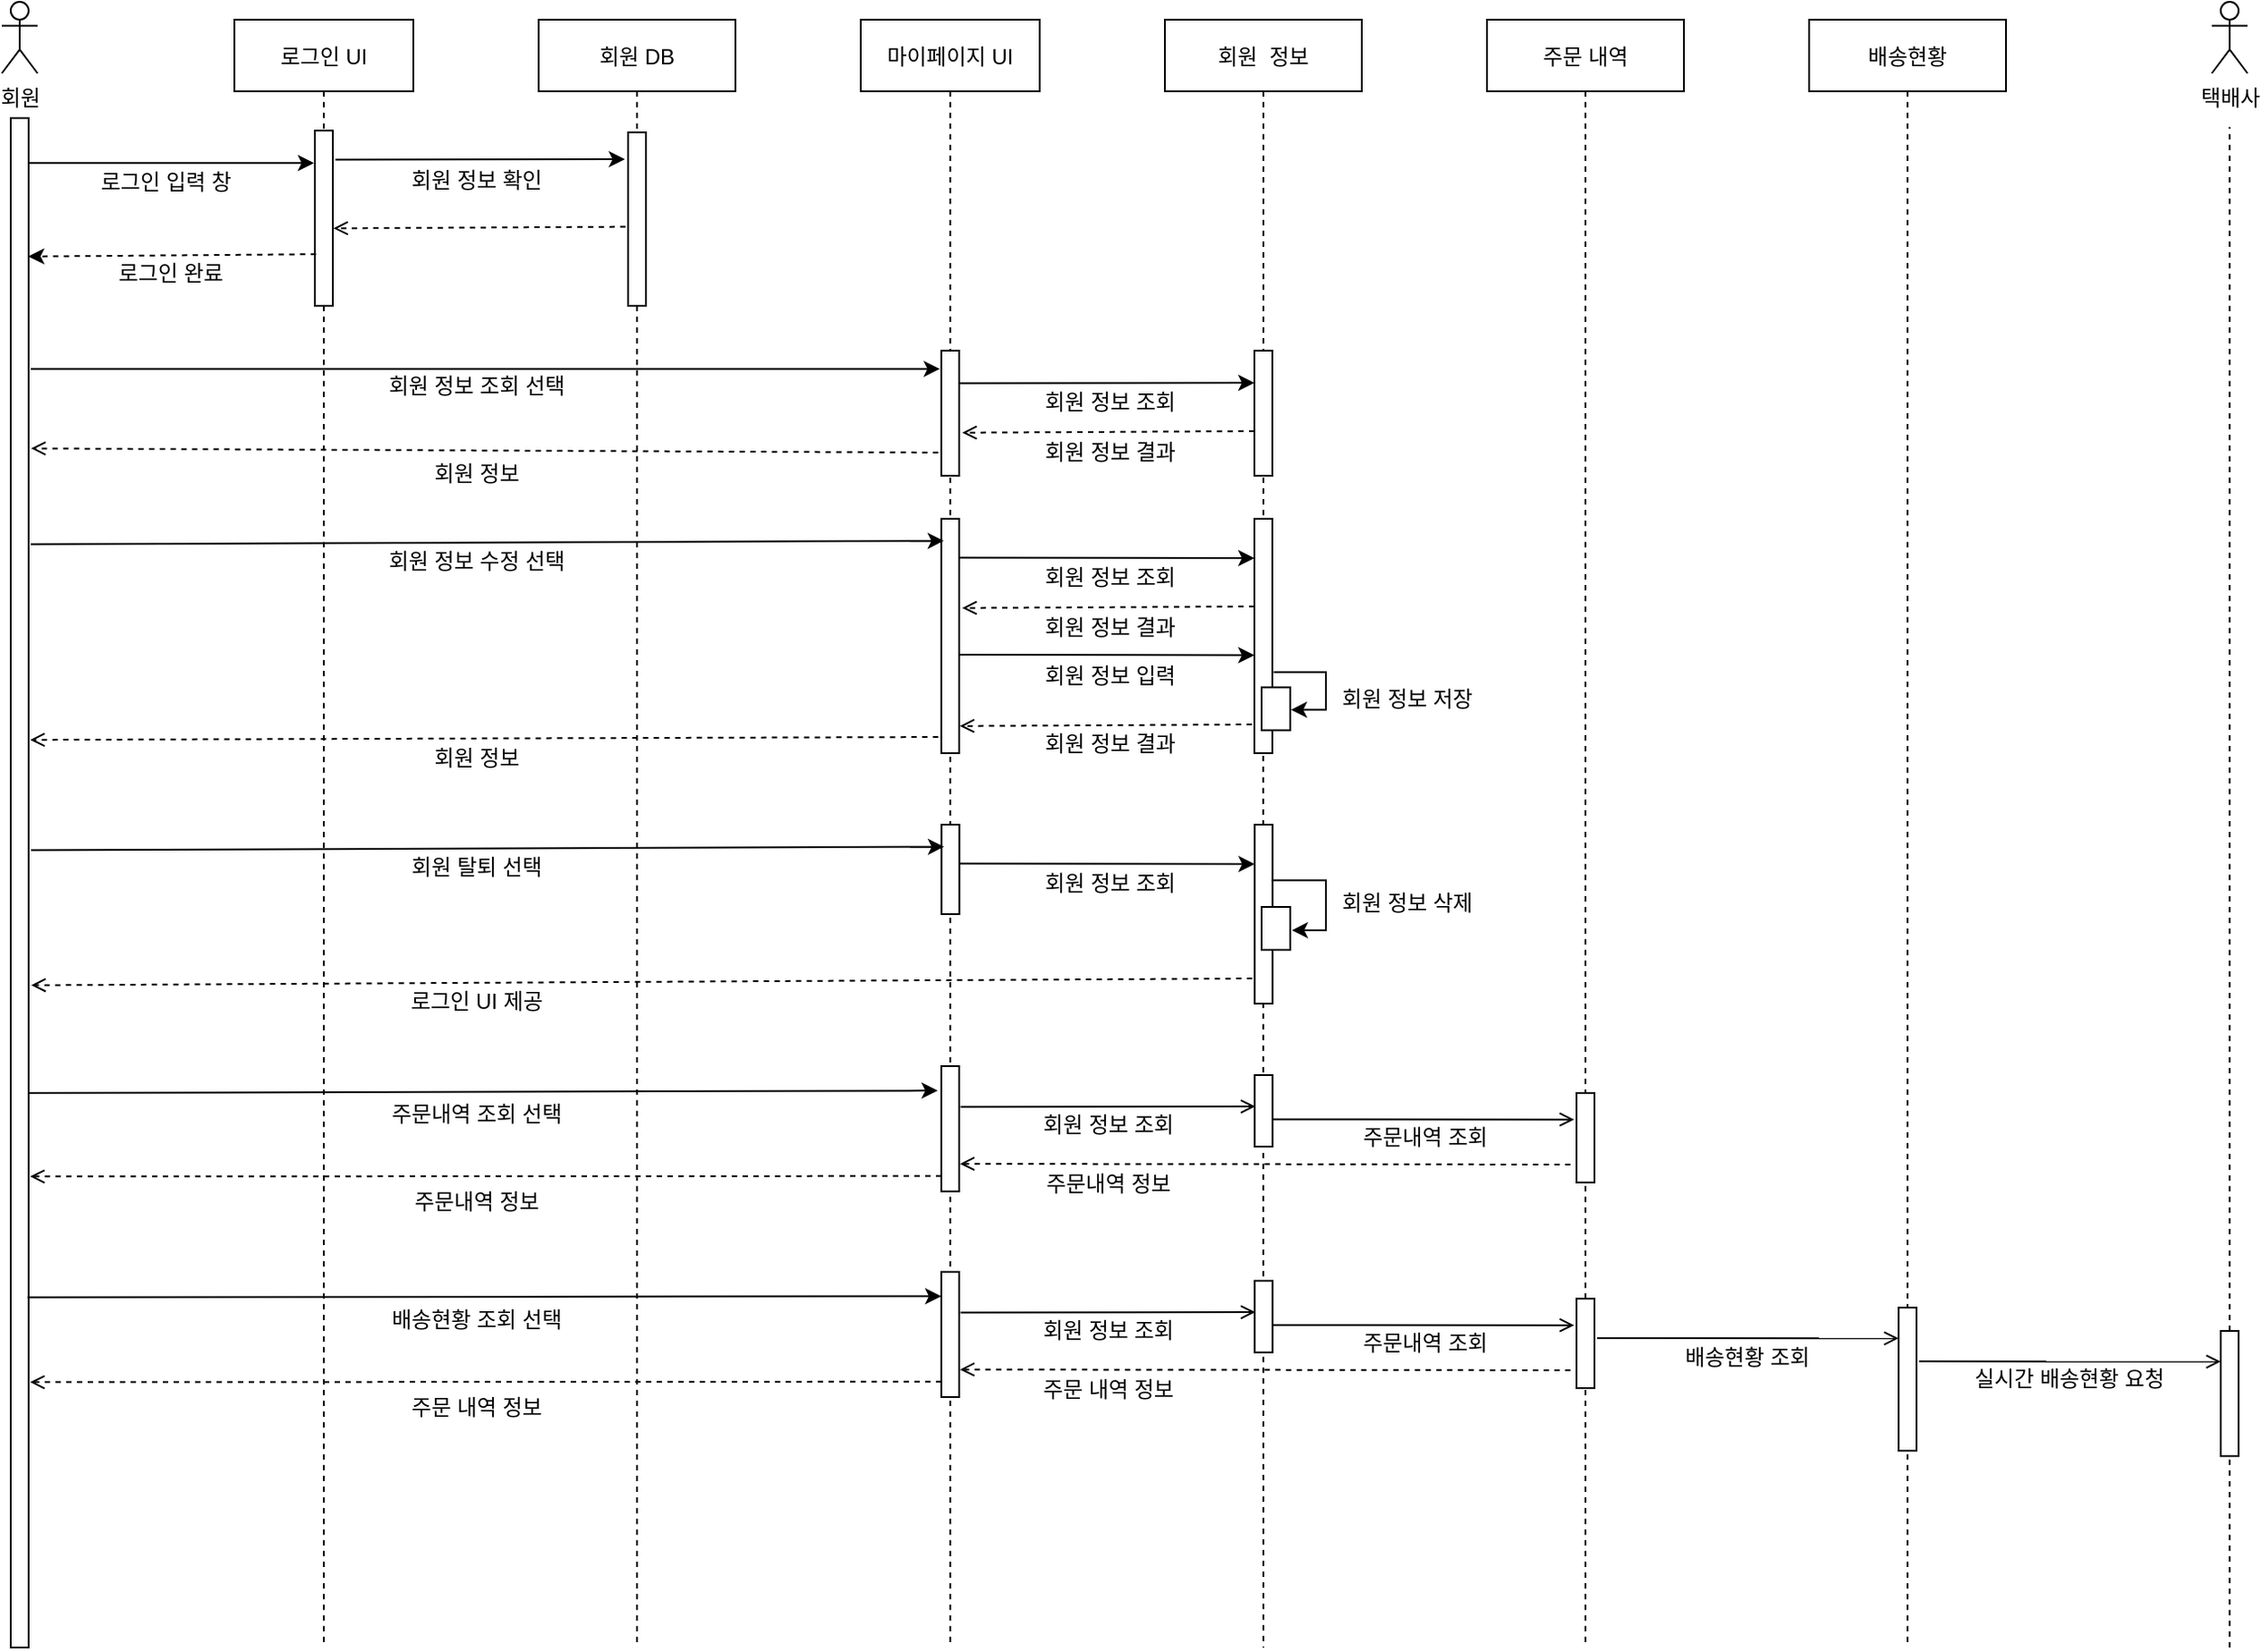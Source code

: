 <mxfile version="18.1.2" type="github">
  <diagram id="kgpKYQtTHZ0yAKxKKP6v" name="Page-1">
    <mxGraphModel dx="1688" dy="633" grid="1" gridSize="10" guides="1" tooltips="1" connect="1" arrows="1" fold="1" page="1" pageScale="1" pageWidth="850" pageHeight="1100" math="0" shadow="0">
      <root>
        <mxCell id="0" />
        <mxCell id="1" parent="0" />
        <mxCell id="r8XIUrFHfBqZS6FGPilP-93" value="" style="points=[];perimeter=orthogonalPerimeter;rounded=0;shadow=0;strokeWidth=1;" vertex="1" parent="1">
          <mxGeometry x="690" y="329" width="10" height="131" as="geometry" />
        </mxCell>
        <mxCell id="r8XIUrFHfBqZS6FGPilP-76" value="회원  정보" style="shape=umlLifeline;perimeter=lifelinePerimeter;container=1;collapsible=0;recursiveResize=0;rounded=0;shadow=0;strokeWidth=1;" vertex="1" parent="1">
          <mxGeometry x="640" y="50" width="110" height="280" as="geometry" />
        </mxCell>
        <mxCell id="r8XIUrFHfBqZS6FGPilP-83" value="" style="points=[];perimeter=orthogonalPerimeter;rounded=0;shadow=0;strokeWidth=1;" vertex="1" parent="r8XIUrFHfBqZS6FGPilP-76">
          <mxGeometry x="50" y="185" width="10" height="70" as="geometry" />
        </mxCell>
        <mxCell id="r8XIUrFHfBqZS6FGPilP-84" value="" style="endArrow=classic;html=1;rounded=0;entryX=-0.177;entryY=0.155;entryDx=0;entryDy=0;entryPerimeter=0;exitX=1.022;exitY=0.36;exitDx=0;exitDy=0;exitPerimeter=0;" edge="1" parent="r8XIUrFHfBqZS6FGPilP-76">
          <mxGeometry width="50" height="50" relative="1" as="geometry">
            <mxPoint x="-114.78" y="203.2" as="sourcePoint" />
            <mxPoint x="50" y="203.005" as="targetPoint" />
          </mxGeometry>
        </mxCell>
        <mxCell id="r8XIUrFHfBqZS6FGPilP-86" value="" style="endArrow=open;html=1;rounded=0;dashed=1;entryX=1.03;entryY=0.253;entryDx=0;entryDy=0;entryPerimeter=0;endFill=0;exitX=-0.141;exitY=0.544;exitDx=0;exitDy=0;exitPerimeter=0;" edge="1" parent="r8XIUrFHfBqZS6FGPilP-76">
          <mxGeometry width="50" height="50" relative="1" as="geometry">
            <mxPoint x="50" y="229.998" as="sourcePoint" />
            <mxPoint x="-113.29" y="230.88" as="targetPoint" />
          </mxGeometry>
        </mxCell>
        <mxCell id="r8XIUrFHfBqZS6FGPilP-101" value="회원 정보 입력" style="text;html=1;align=center;verticalAlign=middle;resizable=0;points=[];autosize=1;strokeColor=none;fillColor=none;" vertex="1" parent="r8XIUrFHfBqZS6FGPilP-76">
          <mxGeometry x="-76" y="357.24" width="90" height="20" as="geometry" />
        </mxCell>
        <mxCell id="3nuBFxr9cyL0pnOWT2aG-1" value="로그인 UI" style="shape=umlLifeline;perimeter=lifelinePerimeter;container=1;collapsible=0;recursiveResize=0;rounded=0;shadow=0;strokeWidth=1;" parent="1" vertex="1">
          <mxGeometry x="120" y="50" width="100" height="910" as="geometry" />
        </mxCell>
        <mxCell id="3nuBFxr9cyL0pnOWT2aG-6" value="" style="points=[];perimeter=orthogonalPerimeter;rounded=0;shadow=0;strokeWidth=1;" parent="3nuBFxr9cyL0pnOWT2aG-1" vertex="1">
          <mxGeometry x="45" y="62" width="10" height="98" as="geometry" />
        </mxCell>
        <mxCell id="r8XIUrFHfBqZS6FGPilP-9" value="로그인 입력 창&amp;nbsp;" style="text;html=1;align=center;verticalAlign=middle;resizable=0;points=[];autosize=1;strokeColor=none;fillColor=none;" vertex="1" parent="3nuBFxr9cyL0pnOWT2aG-1">
          <mxGeometry x="-87" y="81" width="100" height="20" as="geometry" />
        </mxCell>
        <mxCell id="3nuBFxr9cyL0pnOWT2aG-5" value="마이페이지 UI" style="shape=umlLifeline;perimeter=lifelinePerimeter;container=1;collapsible=0;recursiveResize=0;rounded=0;shadow=0;strokeWidth=1;" parent="1" vertex="1">
          <mxGeometry x="470" y="50" width="100" height="910" as="geometry" />
        </mxCell>
        <mxCell id="r8XIUrFHfBqZS6FGPilP-82" value="" style="points=[];perimeter=orthogonalPerimeter;rounded=0;shadow=0;strokeWidth=1;" vertex="1" parent="3nuBFxr9cyL0pnOWT2aG-5">
          <mxGeometry x="45" y="185" width="10" height="70" as="geometry" />
        </mxCell>
        <mxCell id="r8XIUrFHfBqZS6FGPilP-88" value="" style="endArrow=open;html=1;rounded=0;dashed=1;endFill=0;exitX=-0.141;exitY=0.544;exitDx=0;exitDy=0;exitPerimeter=0;entryX=1.137;entryY=0.216;entryDx=0;entryDy=0;entryPerimeter=0;" edge="1" parent="3nuBFxr9cyL0pnOWT2aG-5" target="3nuBFxr9cyL0pnOWT2aG-2">
          <mxGeometry width="50" height="50" relative="1" as="geometry">
            <mxPoint x="43.29" y="241.998" as="sourcePoint" />
            <mxPoint x="-460" y="243" as="targetPoint" />
          </mxGeometry>
        </mxCell>
        <mxCell id="r8XIUrFHfBqZS6FGPilP-140" value="" style="endArrow=classic;html=1;rounded=0;exitX=1.116;exitY=0.27;exitDx=0;exitDy=0;exitPerimeter=0;entryX=-0.199;entryY=0.195;entryDx=0;entryDy=0;entryPerimeter=0;" edge="1" parent="3nuBFxr9cyL0pnOWT2aG-5" target="r8XIUrFHfBqZS6FGPilP-139">
          <mxGeometry width="50" height="50" relative="1" as="geometry">
            <mxPoint x="-470.0" y="600.05" as="sourcePoint" />
            <mxPoint x="30" y="600" as="targetPoint" />
          </mxGeometry>
        </mxCell>
        <mxCell id="r8XIUrFHfBqZS6FGPilP-139" value="" style="points=[];perimeter=orthogonalPerimeter;rounded=0;shadow=0;strokeWidth=1;" vertex="1" parent="3nuBFxr9cyL0pnOWT2aG-5">
          <mxGeometry x="45" y="585" width="10" height="70" as="geometry" />
        </mxCell>
        <mxCell id="r8XIUrFHfBqZS6FGPilP-3" value="회원" style="shape=umlActor;verticalLabelPosition=bottom;verticalAlign=top;html=1;outlineConnect=0;" vertex="1" parent="1">
          <mxGeometry x="-10" y="40" width="20" height="40" as="geometry" />
        </mxCell>
        <mxCell id="r8XIUrFHfBqZS6FGPilP-7" value="" style="endArrow=none;dashed=1;html=1;rounded=0;" edge="1" parent="1">
          <mxGeometry width="50" height="50" relative="1" as="geometry">
            <mxPoint y="440" as="sourcePoint" />
            <mxPoint y="110" as="targetPoint" />
          </mxGeometry>
        </mxCell>
        <mxCell id="3nuBFxr9cyL0pnOWT2aG-2" value="" style="points=[];perimeter=orthogonalPerimeter;rounded=0;shadow=0;strokeWidth=1;" parent="1" vertex="1">
          <mxGeometry x="-5" y="105" width="10" height="855" as="geometry" />
        </mxCell>
        <mxCell id="r8XIUrFHfBqZS6FGPilP-8" value="" style="endArrow=classic;html=1;rounded=0;exitX=1.5;exitY=0.075;exitDx=0;exitDy=0;exitPerimeter=0;" edge="1" parent="1">
          <mxGeometry width="50" height="50" relative="1" as="geometry">
            <mxPoint x="5" y="130.125" as="sourcePoint" />
            <mxPoint x="164.5" y="130.125" as="targetPoint" />
          </mxGeometry>
        </mxCell>
        <mxCell id="r8XIUrFHfBqZS6FGPilP-10" value="회원 DB" style="shape=umlLifeline;perimeter=lifelinePerimeter;container=1;collapsible=0;recursiveResize=0;rounded=0;shadow=0;strokeWidth=1;" vertex="1" parent="1">
          <mxGeometry x="290" y="50" width="110" height="910" as="geometry" />
        </mxCell>
        <mxCell id="r8XIUrFHfBqZS6FGPilP-13" value="" style="points=[];perimeter=orthogonalPerimeter;rounded=0;shadow=0;strokeWidth=1;" vertex="1" parent="r8XIUrFHfBqZS6FGPilP-10">
          <mxGeometry x="50" y="63" width="10" height="97" as="geometry" />
        </mxCell>
        <mxCell id="r8XIUrFHfBqZS6FGPilP-152" value="" style="endArrow=open;html=1;rounded=0;dashed=1;endFill=0;exitX=-0.141;exitY=0.544;exitDx=0;exitDy=0;exitPerimeter=0;entryX=1.081;entryY=0.692;entryDx=0;entryDy=0;entryPerimeter=0;" edge="1" parent="r8XIUrFHfBqZS6FGPilP-10" target="3nuBFxr9cyL0pnOWT2aG-2">
          <mxGeometry width="50" height="50" relative="1" as="geometry">
            <mxPoint x="225.0" y="646.398" as="sourcePoint" />
            <mxPoint x="-116.21" y="646.0" as="targetPoint" />
          </mxGeometry>
        </mxCell>
        <mxCell id="r8XIUrFHfBqZS6FGPilP-11" value="" style="endArrow=classic;html=1;rounded=0;exitX=1.143;exitY=0.166;exitDx=0;exitDy=0;exitPerimeter=0;entryX=-0.177;entryY=0.155;entryDx=0;entryDy=0;entryPerimeter=0;" edge="1" parent="1" source="3nuBFxr9cyL0pnOWT2aG-6" target="r8XIUrFHfBqZS6FGPilP-13">
          <mxGeometry width="50" height="50" relative="1" as="geometry">
            <mxPoint x="180" y="130" as="sourcePoint" />
            <mxPoint x="330" y="130" as="targetPoint" />
          </mxGeometry>
        </mxCell>
        <mxCell id="r8XIUrFHfBqZS6FGPilP-12" value="회원 정보 확인" style="text;html=1;align=center;verticalAlign=middle;resizable=0;points=[];autosize=1;strokeColor=none;fillColor=none;" vertex="1" parent="1">
          <mxGeometry x="210" y="130" width="90" height="20" as="geometry" />
        </mxCell>
        <mxCell id="r8XIUrFHfBqZS6FGPilP-18" value="" style="endArrow=open;html=1;rounded=0;dashed=1;entryX=1.03;entryY=0.253;entryDx=0;entryDy=0;entryPerimeter=0;endFill=0;exitX=-0.141;exitY=0.544;exitDx=0;exitDy=0;exitPerimeter=0;" edge="1" parent="1" source="r8XIUrFHfBqZS6FGPilP-13">
          <mxGeometry width="50" height="50" relative="1" as="geometry">
            <mxPoint x="339" y="167" as="sourcePoint" />
            <mxPoint x="175.3" y="166.65" as="targetPoint" />
          </mxGeometry>
        </mxCell>
        <mxCell id="r8XIUrFHfBqZS6FGPilP-19" value="" style="endArrow=classic;html=1;rounded=0;exitX=0.065;exitY=0.242;exitDx=0;exitDy=0;exitPerimeter=0;entryX=0.975;entryY=0.234;entryDx=0;entryDy=0;entryPerimeter=0;dashed=1;endFill=1;" edge="1" parent="1">
          <mxGeometry width="50" height="50" relative="1" as="geometry">
            <mxPoint x="165.65" y="181.1" as="sourcePoint" />
            <mxPoint x="4.75" y="182.39" as="targetPoint" />
          </mxGeometry>
        </mxCell>
        <mxCell id="r8XIUrFHfBqZS6FGPilP-27" value="" style="endArrow=classic;html=1;rounded=0;exitX=1.116;exitY=0.27;exitDx=0;exitDy=0;exitPerimeter=0;entryX=-0.08;entryY=0.36;entryDx=0;entryDy=0;entryPerimeter=0;" edge="1" parent="1">
          <mxGeometry width="50" height="50" relative="1" as="geometry">
            <mxPoint x="6.16" y="245.25" as="sourcePoint" />
            <mxPoint x="514.2" y="245.2" as="targetPoint" />
          </mxGeometry>
        </mxCell>
        <mxCell id="r8XIUrFHfBqZS6FGPilP-28" value="회원 정보 조회 선택" style="text;html=1;align=center;verticalAlign=middle;resizable=0;points=[];autosize=1;strokeColor=none;fillColor=none;" vertex="1" parent="1">
          <mxGeometry x="195" y="245" width="120" height="20" as="geometry" />
        </mxCell>
        <mxCell id="r8XIUrFHfBqZS6FGPilP-75" value="로그인 완료" style="text;html=1;align=center;verticalAlign=middle;resizable=0;points=[];autosize=1;strokeColor=none;fillColor=none;" vertex="1" parent="1">
          <mxGeometry x="44" y="182" width="80" height="20" as="geometry" />
        </mxCell>
        <mxCell id="r8XIUrFHfBqZS6FGPilP-79" value="주문 내역" style="shape=umlLifeline;perimeter=lifelinePerimeter;container=1;collapsible=0;recursiveResize=0;rounded=0;shadow=0;strokeWidth=1;" vertex="1" parent="1">
          <mxGeometry x="820" y="50" width="110" height="910" as="geometry" />
        </mxCell>
        <mxCell id="r8XIUrFHfBqZS6FGPilP-142" value="" style="points=[];perimeter=orthogonalPerimeter;rounded=0;shadow=0;strokeWidth=1;" vertex="1" parent="r8XIUrFHfBqZS6FGPilP-79">
          <mxGeometry x="50" y="600" width="10" height="50" as="geometry" />
        </mxCell>
        <mxCell id="r8XIUrFHfBqZS6FGPilP-147" value="" style="endArrow=open;html=1;rounded=0;entryX=-0.131;entryY=0.297;entryDx=0;entryDy=0;entryPerimeter=0;exitX=1.022;exitY=0.36;exitDx=0;exitDy=0;exitPerimeter=0;endFill=0;" edge="1" parent="r8XIUrFHfBqZS6FGPilP-79" target="r8XIUrFHfBqZS6FGPilP-142">
          <mxGeometry width="50" height="50" relative="1" as="geometry">
            <mxPoint x="-119.86" y="614.7" as="sourcePoint" />
            <mxPoint x="44.92" y="614.505" as="targetPoint" />
          </mxGeometry>
        </mxCell>
        <mxCell id="r8XIUrFHfBqZS6FGPilP-80" value="배송현황" style="shape=umlLifeline;perimeter=lifelinePerimeter;container=1;collapsible=0;recursiveResize=0;rounded=0;shadow=0;strokeWidth=1;" vertex="1" parent="1">
          <mxGeometry x="1000" y="50" width="110" height="910" as="geometry" />
        </mxCell>
        <mxCell id="r8XIUrFHfBqZS6FGPilP-181" value="" style="points=[];perimeter=orthogonalPerimeter;rounded=0;shadow=0;strokeWidth=1;" vertex="1" parent="r8XIUrFHfBqZS6FGPilP-80">
          <mxGeometry x="50" y="720" width="10" height="80" as="geometry" />
        </mxCell>
        <mxCell id="r8XIUrFHfBqZS6FGPilP-182" value="" style="endArrow=open;html=1;rounded=0;entryX=-0.131;entryY=0.297;entryDx=0;entryDy=0;entryPerimeter=0;exitX=1.022;exitY=0.36;exitDx=0;exitDy=0;exitPerimeter=0;endFill=0;" edge="1" parent="r8XIUrFHfBqZS6FGPilP-80">
          <mxGeometry width="50" height="50" relative="1" as="geometry">
            <mxPoint x="-118.55" y="737" as="sourcePoint" />
            <mxPoint x="50" y="737.15" as="targetPoint" />
          </mxGeometry>
        </mxCell>
        <mxCell id="r8XIUrFHfBqZS6FGPilP-85" value="회원 정보 조회" style="text;html=1;align=center;verticalAlign=middle;resizable=0;points=[];autosize=1;strokeColor=none;fillColor=none;" vertex="1" parent="1">
          <mxGeometry x="564" y="254" width="90" height="20" as="geometry" />
        </mxCell>
        <mxCell id="r8XIUrFHfBqZS6FGPilP-87" value="회원 정보 결과" style="text;html=1;align=center;verticalAlign=middle;resizable=0;points=[];autosize=1;strokeColor=none;fillColor=none;" vertex="1" parent="1">
          <mxGeometry x="564" y="282" width="90" height="20" as="geometry" />
        </mxCell>
        <mxCell id="r8XIUrFHfBqZS6FGPilP-89" value="" style="points=[];perimeter=orthogonalPerimeter;rounded=0;shadow=0;strokeWidth=1;" vertex="1" parent="1">
          <mxGeometry x="515" y="329" width="10" height="131" as="geometry" />
        </mxCell>
        <mxCell id="r8XIUrFHfBqZS6FGPilP-91" value="" style="endArrow=classic;html=1;rounded=0;exitX=1.116;exitY=0.27;exitDx=0;exitDy=0;exitPerimeter=0;entryX=0.144;entryY=0.178;entryDx=0;entryDy=0;entryPerimeter=0;" edge="1" parent="1">
          <mxGeometry width="50" height="50" relative="1" as="geometry">
            <mxPoint x="6.16" y="343.25" as="sourcePoint" />
            <mxPoint x="516.44" y="341.318" as="targetPoint" />
          </mxGeometry>
        </mxCell>
        <mxCell id="r8XIUrFHfBqZS6FGPilP-92" value="회원 정보 수정 선택" style="text;html=1;align=center;verticalAlign=middle;resizable=0;points=[];autosize=1;strokeColor=none;fillColor=none;" vertex="1" parent="1">
          <mxGeometry x="195" y="343" width="120" height="20" as="geometry" />
        </mxCell>
        <mxCell id="r8XIUrFHfBqZS6FGPilP-94" value="" style="endArrow=classic;html=1;rounded=0;entryX=-0.177;entryY=0.155;entryDx=0;entryDy=0;entryPerimeter=0;exitX=1.022;exitY=0.189;exitDx=0;exitDy=0;exitPerimeter=0;" edge="1" parent="1">
          <mxGeometry width="50" height="50" relative="1" as="geometry">
            <mxPoint x="525.22" y="350.759" as="sourcePoint" />
            <mxPoint x="690" y="351.005" as="targetPoint" />
          </mxGeometry>
        </mxCell>
        <mxCell id="r8XIUrFHfBqZS6FGPilP-95" value="" style="endArrow=open;html=1;rounded=0;dashed=1;entryX=1.03;entryY=0.253;entryDx=0;entryDy=0;entryPerimeter=0;endFill=0;exitX=-0.141;exitY=0.544;exitDx=0;exitDy=0;exitPerimeter=0;" edge="1" parent="1">
          <mxGeometry width="50" height="50" relative="1" as="geometry">
            <mxPoint x="690" y="377.998" as="sourcePoint" />
            <mxPoint x="526.71" y="378.88" as="targetPoint" />
          </mxGeometry>
        </mxCell>
        <mxCell id="r8XIUrFHfBqZS6FGPilP-96" value="회원 정보 조회" style="text;html=1;align=center;verticalAlign=middle;resizable=0;points=[];autosize=1;strokeColor=none;fillColor=none;" vertex="1" parent="1">
          <mxGeometry x="564" y="352" width="90" height="20" as="geometry" />
        </mxCell>
        <mxCell id="r8XIUrFHfBqZS6FGPilP-97" value="회원 정보 결과" style="text;html=1;align=center;verticalAlign=middle;resizable=0;points=[];autosize=1;strokeColor=none;fillColor=none;" vertex="1" parent="1">
          <mxGeometry x="564" y="380" width="90" height="20" as="geometry" />
        </mxCell>
        <mxCell id="r8XIUrFHfBqZS6FGPilP-105" value="" style="endArrow=none;html=1;rounded=0;dashed=1;endFill=0;exitX=0.689;exitY=1.019;exitDx=0;exitDy=0;exitPerimeter=0;" edge="1" parent="1">
          <mxGeometry width="50" height="50" relative="1" as="geometry">
            <mxPoint x="694.89" y="461.489" as="sourcePoint" />
            <mxPoint x="695" y="960" as="targetPoint" />
          </mxGeometry>
        </mxCell>
        <mxCell id="r8XIUrFHfBqZS6FGPilP-98" value="" style="points=[];perimeter=orthogonalPerimeter;rounded=0;shadow=0;strokeWidth=1;" vertex="1" parent="1">
          <mxGeometry x="694" y="423.24" width="16" height="24" as="geometry" />
        </mxCell>
        <mxCell id="r8XIUrFHfBqZS6FGPilP-108" value="" style="endArrow=classic;html=1;rounded=0;exitX=1.071;exitY=0.655;exitDx=0;exitDy=0;exitPerimeter=0;edgeStyle=orthogonalEdgeStyle;entryX=1.023;entryY=0.523;entryDx=0;entryDy=0;entryPerimeter=0;" edge="1" parent="1" source="r8XIUrFHfBqZS6FGPilP-93" target="r8XIUrFHfBqZS6FGPilP-98">
          <mxGeometry width="50" height="50" relative="1" as="geometry">
            <mxPoint x="720" y="440" as="sourcePoint" />
            <mxPoint x="770" y="390" as="targetPoint" />
            <Array as="points">
              <mxPoint x="730" y="415" />
              <mxPoint x="730" y="436" />
            </Array>
          </mxGeometry>
        </mxCell>
        <mxCell id="r8XIUrFHfBqZS6FGPilP-109" value="회원 정보 저장" style="text;html=1;align=center;verticalAlign=middle;resizable=0;points=[];autosize=1;strokeColor=none;fillColor=none;" vertex="1" parent="1">
          <mxGeometry x="730" y="420" width="90" height="20" as="geometry" />
        </mxCell>
        <mxCell id="r8XIUrFHfBqZS6FGPilP-110" value="" style="endArrow=open;html=1;rounded=0;dashed=1;entryX=1.03;entryY=0.253;entryDx=0;entryDy=0;entryPerimeter=0;endFill=0;exitX=-0.141;exitY=0.544;exitDx=0;exitDy=0;exitPerimeter=0;" edge="1" parent="1">
          <mxGeometry width="50" height="50" relative="1" as="geometry">
            <mxPoint x="688.64" y="443.998" as="sourcePoint" />
            <mxPoint x="525.35" y="444.88" as="targetPoint" />
          </mxGeometry>
        </mxCell>
        <mxCell id="r8XIUrFHfBqZS6FGPilP-111" value="회원 정보 결과" style="text;html=1;align=center;verticalAlign=middle;resizable=0;points=[];autosize=1;strokeColor=none;fillColor=none;" vertex="1" parent="1">
          <mxGeometry x="564" y="445.24" width="90" height="20" as="geometry" />
        </mxCell>
        <mxCell id="r8XIUrFHfBqZS6FGPilP-112" value="회원 정보" style="text;html=1;align=center;verticalAlign=middle;resizable=0;points=[];autosize=1;strokeColor=none;fillColor=none;" vertex="1" parent="1">
          <mxGeometry x="220" y="294" width="70" height="20" as="geometry" />
        </mxCell>
        <mxCell id="r8XIUrFHfBqZS6FGPilP-116" value="" style="endArrow=open;html=1;rounded=0;dashed=1;endFill=0;exitX=-0.141;exitY=0.544;exitDx=0;exitDy=0;exitPerimeter=0;entryX=1.086;entryY=0.328;entryDx=0;entryDy=0;entryPerimeter=0;" edge="1" parent="1">
          <mxGeometry width="50" height="50" relative="1" as="geometry">
            <mxPoint x="513.29" y="450.998" as="sourcePoint" />
            <mxPoint x="5.86" y="452.6" as="targetPoint" />
          </mxGeometry>
        </mxCell>
        <mxCell id="r8XIUrFHfBqZS6FGPilP-100" value="" style="endArrow=classic;html=1;rounded=0;entryX=-0.177;entryY=0.155;entryDx=0;entryDy=0;entryPerimeter=0;exitX=1.022;exitY=0.189;exitDx=0;exitDy=0;exitPerimeter=0;" edge="1" parent="1">
          <mxGeometry width="50" height="50" relative="1" as="geometry">
            <mxPoint x="525.22" y="404.999" as="sourcePoint" />
            <mxPoint x="690" y="405.245" as="targetPoint" />
          </mxGeometry>
        </mxCell>
        <mxCell id="r8XIUrFHfBqZS6FGPilP-115" value="회원 정보" style="text;html=1;align=center;verticalAlign=middle;resizable=0;points=[];autosize=1;strokeColor=none;fillColor=none;" vertex="1" parent="1">
          <mxGeometry x="220" y="453" width="70" height="20" as="geometry" />
        </mxCell>
        <mxCell id="r8XIUrFHfBqZS6FGPilP-119" value="" style="points=[];perimeter=orthogonalPerimeter;rounded=0;shadow=0;strokeWidth=1;" vertex="1" parent="1">
          <mxGeometry x="690.14" y="500" width="10" height="100" as="geometry" />
        </mxCell>
        <mxCell id="r8XIUrFHfBqZS6FGPilP-121" value="" style="points=[];perimeter=orthogonalPerimeter;rounded=0;shadow=0;strokeWidth=1;" vertex="1" parent="1">
          <mxGeometry x="515.14" y="500" width="10" height="50" as="geometry" />
        </mxCell>
        <mxCell id="r8XIUrFHfBqZS6FGPilP-122" value="" style="endArrow=classic;html=1;rounded=0;exitX=1.116;exitY=0.27;exitDx=0;exitDy=0;exitPerimeter=0;entryX=0.144;entryY=0.178;entryDx=0;entryDy=0;entryPerimeter=0;" edge="1" parent="1">
          <mxGeometry width="50" height="50" relative="1" as="geometry">
            <mxPoint x="6.3" y="514.25" as="sourcePoint" />
            <mxPoint x="516.58" y="512.318" as="targetPoint" />
          </mxGeometry>
        </mxCell>
        <mxCell id="r8XIUrFHfBqZS6FGPilP-123" value="회원 탈퇴 선택" style="text;html=1;align=center;verticalAlign=middle;resizable=0;points=[];autosize=1;strokeColor=none;fillColor=none;" vertex="1" parent="1">
          <mxGeometry x="210.14" y="514" width="90" height="20" as="geometry" />
        </mxCell>
        <mxCell id="r8XIUrFHfBqZS6FGPilP-124" value="" style="endArrow=classic;html=1;rounded=0;entryX=-0.177;entryY=0.155;entryDx=0;entryDy=0;entryPerimeter=0;exitX=1.022;exitY=0.189;exitDx=0;exitDy=0;exitPerimeter=0;" edge="1" parent="1">
          <mxGeometry width="50" height="50" relative="1" as="geometry">
            <mxPoint x="525.36" y="521.759" as="sourcePoint" />
            <mxPoint x="690.14" y="522.005" as="targetPoint" />
          </mxGeometry>
        </mxCell>
        <mxCell id="r8XIUrFHfBqZS6FGPilP-126" value="회원 정보 조회" style="text;html=1;align=center;verticalAlign=middle;resizable=0;points=[];autosize=1;strokeColor=none;fillColor=none;" vertex="1" parent="1">
          <mxGeometry x="564.14" y="523" width="90" height="20" as="geometry" />
        </mxCell>
        <mxCell id="r8XIUrFHfBqZS6FGPilP-128" value="" style="points=[];perimeter=orthogonalPerimeter;rounded=0;shadow=0;strokeWidth=1;" vertex="1" parent="1">
          <mxGeometry x="694" y="546" width="16" height="24" as="geometry" />
        </mxCell>
        <mxCell id="r8XIUrFHfBqZS6FGPilP-130" value="회원 정보 삭제" style="text;html=1;align=center;verticalAlign=middle;resizable=0;points=[];autosize=1;strokeColor=none;fillColor=none;" vertex="1" parent="1">
          <mxGeometry x="730" y="534" width="90" height="20" as="geometry" />
        </mxCell>
        <mxCell id="r8XIUrFHfBqZS6FGPilP-131" value="" style="endArrow=open;html=1;rounded=0;dashed=1;entryX=1.147;entryY=0.567;entryDx=0;entryDy=0;entryPerimeter=0;endFill=0;exitX=-0.141;exitY=0.544;exitDx=0;exitDy=0;exitPerimeter=0;" edge="1" parent="1" target="3nuBFxr9cyL0pnOWT2aG-2">
          <mxGeometry width="50" height="50" relative="1" as="geometry">
            <mxPoint x="688.78" y="585.998" as="sourcePoint" />
            <mxPoint x="525.49" y="586.88" as="targetPoint" />
          </mxGeometry>
        </mxCell>
        <mxCell id="r8XIUrFHfBqZS6FGPilP-136" value="" style="endArrow=classic;html=1;rounded=0;edgeStyle=orthogonalEdgeStyle;exitX=0.956;exitY=0.207;exitDx=0;exitDy=0;exitPerimeter=0;entryX=1.055;entryY=0.502;entryDx=0;entryDy=0;entryPerimeter=0;" edge="1" parent="1">
          <mxGeometry width="50" height="50" relative="1" as="geometry">
            <mxPoint x="699.7" y="531.117" as="sourcePoint" />
            <mxPoint x="710.88" y="559.048" as="targetPoint" />
            <Array as="points">
              <mxPoint x="730" y="531" />
              <mxPoint x="730" y="559" />
            </Array>
          </mxGeometry>
        </mxCell>
        <mxCell id="r8XIUrFHfBqZS6FGPilP-135" value="로그인 UI 제공" style="text;html=1;align=center;verticalAlign=middle;resizable=0;points=[];autosize=1;strokeColor=none;fillColor=none;" vertex="1" parent="1">
          <mxGeometry x="210" y="589" width="90" height="20" as="geometry" />
        </mxCell>
        <mxCell id="r8XIUrFHfBqZS6FGPilP-141" value="주문내역 조회 선택" style="text;html=1;align=center;verticalAlign=middle;resizable=0;points=[];autosize=1;strokeColor=none;fillColor=none;" vertex="1" parent="1">
          <mxGeometry x="195.14" y="652" width="120" height="20" as="geometry" />
        </mxCell>
        <mxCell id="r8XIUrFHfBqZS6FGPilP-143" value="" style="points=[];perimeter=orthogonalPerimeter;rounded=0;shadow=0;strokeWidth=1;" vertex="1" parent="1">
          <mxGeometry x="690.14" y="640" width="10" height="40" as="geometry" />
        </mxCell>
        <mxCell id="r8XIUrFHfBqZS6FGPilP-145" value="" style="endArrow=open;html=1;rounded=0;entryX=-0.177;entryY=0.155;entryDx=0;entryDy=0;entryPerimeter=0;exitX=1.022;exitY=0.36;exitDx=0;exitDy=0;exitPerimeter=0;endFill=0;" edge="1" parent="1">
          <mxGeometry width="50" height="50" relative="1" as="geometry">
            <mxPoint x="525.75" y="657.7" as="sourcePoint" />
            <mxPoint x="690.53" y="657.505" as="targetPoint" />
          </mxGeometry>
        </mxCell>
        <mxCell id="r8XIUrFHfBqZS6FGPilP-146" value="회원 정보 조회" style="text;html=1;align=center;verticalAlign=middle;resizable=0;points=[];autosize=1;strokeColor=none;fillColor=none;" vertex="1" parent="1">
          <mxGeometry x="562.53" y="657.5" width="90" height="20" as="geometry" />
        </mxCell>
        <mxCell id="r8XIUrFHfBqZS6FGPilP-148" value="주문내역 조회" style="text;html=1;align=center;verticalAlign=middle;resizable=0;points=[];autosize=1;strokeColor=none;fillColor=none;" vertex="1" parent="1">
          <mxGeometry x="740" y="665" width="90" height="20" as="geometry" />
        </mxCell>
        <mxCell id="r8XIUrFHfBqZS6FGPilP-150" value="" style="endArrow=open;html=1;rounded=0;dashed=1;endFill=0;exitX=-0.141;exitY=0.544;exitDx=0;exitDy=0;exitPerimeter=0;entryX=1.043;entryY=0.78;entryDx=0;entryDy=0;entryPerimeter=0;" edge="1" parent="1" target="r8XIUrFHfBqZS6FGPilP-139">
          <mxGeometry width="50" height="50" relative="1" as="geometry">
            <mxPoint x="866.64" y="689.998" as="sourcePoint" />
            <mxPoint x="530" y="690" as="targetPoint" />
          </mxGeometry>
        </mxCell>
        <mxCell id="r8XIUrFHfBqZS6FGPilP-151" value="주문내역 정보" style="text;html=1;align=center;verticalAlign=middle;resizable=0;points=[];autosize=1;strokeColor=none;fillColor=none;" vertex="1" parent="1">
          <mxGeometry x="562.53" y="691" width="90" height="20" as="geometry" />
        </mxCell>
        <mxCell id="r8XIUrFHfBqZS6FGPilP-153" value="주문내역 정보" style="text;html=1;align=center;verticalAlign=middle;resizable=0;points=[];autosize=1;strokeColor=none;fillColor=none;" vertex="1" parent="1">
          <mxGeometry x="210" y="701" width="90" height="20" as="geometry" />
        </mxCell>
        <mxCell id="r8XIUrFHfBqZS6FGPilP-168" value="" style="endArrow=classic;html=1;rounded=0;exitX=0.933;exitY=0.771;exitDx=0;exitDy=0;exitPerimeter=0;entryX=-0.199;entryY=0.195;entryDx=0;entryDy=0;entryPerimeter=0;" edge="1" parent="1" source="3nuBFxr9cyL0pnOWT2aG-2">
          <mxGeometry width="50" height="50" relative="1" as="geometry">
            <mxPoint x="2" y="765.05" as="sourcePoint" />
            <mxPoint x="515.01" y="763.65" as="targetPoint" />
          </mxGeometry>
        </mxCell>
        <mxCell id="r8XIUrFHfBqZS6FGPilP-169" value="" style="points=[];perimeter=orthogonalPerimeter;rounded=0;shadow=0;strokeWidth=1;" vertex="1" parent="1">
          <mxGeometry x="515" y="750" width="10" height="70" as="geometry" />
        </mxCell>
        <mxCell id="r8XIUrFHfBqZS6FGPilP-170" value="" style="endArrow=open;html=1;rounded=0;dashed=1;endFill=0;exitX=-0.141;exitY=0.544;exitDx=0;exitDy=0;exitPerimeter=0;entryX=1.081;entryY=0.692;entryDx=0;entryDy=0;entryPerimeter=0;" edge="1" parent="1">
          <mxGeometry width="50" height="50" relative="1" as="geometry">
            <mxPoint x="515" y="811.398" as="sourcePoint" />
            <mxPoint x="5.81" y="811.66" as="targetPoint" />
          </mxGeometry>
        </mxCell>
        <mxCell id="r8XIUrFHfBqZS6FGPilP-171" value="" style="points=[];perimeter=orthogonalPerimeter;rounded=0;shadow=0;strokeWidth=1;" vertex="1" parent="1">
          <mxGeometry x="870" y="765" width="10" height="50" as="geometry" />
        </mxCell>
        <mxCell id="r8XIUrFHfBqZS6FGPilP-172" value="" style="endArrow=open;html=1;rounded=0;entryX=-0.131;entryY=0.297;entryDx=0;entryDy=0;entryPerimeter=0;exitX=1.022;exitY=0.36;exitDx=0;exitDy=0;exitPerimeter=0;endFill=0;" edge="1" parent="1" target="r8XIUrFHfBqZS6FGPilP-171">
          <mxGeometry width="50" height="50" relative="1" as="geometry">
            <mxPoint x="700.14" y="779.7" as="sourcePoint" />
            <mxPoint x="44.92" y="729.505" as="targetPoint" />
          </mxGeometry>
        </mxCell>
        <mxCell id="r8XIUrFHfBqZS6FGPilP-173" value="배송현황 조회 선택" style="text;html=1;align=center;verticalAlign=middle;resizable=0;points=[];autosize=1;strokeColor=none;fillColor=none;" vertex="1" parent="1">
          <mxGeometry x="195.14" y="767" width="120" height="20" as="geometry" />
        </mxCell>
        <mxCell id="r8XIUrFHfBqZS6FGPilP-174" value="" style="points=[];perimeter=orthogonalPerimeter;rounded=0;shadow=0;strokeWidth=1;" vertex="1" parent="1">
          <mxGeometry x="690.14" y="755" width="10" height="40" as="geometry" />
        </mxCell>
        <mxCell id="r8XIUrFHfBqZS6FGPilP-175" value="" style="endArrow=open;html=1;rounded=0;entryX=-0.177;entryY=0.155;entryDx=0;entryDy=0;entryPerimeter=0;exitX=1.022;exitY=0.36;exitDx=0;exitDy=0;exitPerimeter=0;endFill=0;" edge="1" parent="1">
          <mxGeometry width="50" height="50" relative="1" as="geometry">
            <mxPoint x="525.75" y="772.7" as="sourcePoint" />
            <mxPoint x="690.53" y="772.505" as="targetPoint" />
          </mxGeometry>
        </mxCell>
        <mxCell id="r8XIUrFHfBqZS6FGPilP-176" value="회원 정보 조회" style="text;html=1;align=center;verticalAlign=middle;resizable=0;points=[];autosize=1;strokeColor=none;fillColor=none;" vertex="1" parent="1">
          <mxGeometry x="562.53" y="772.5" width="90" height="20" as="geometry" />
        </mxCell>
        <mxCell id="r8XIUrFHfBqZS6FGPilP-177" value="주문내역 조회" style="text;html=1;align=center;verticalAlign=middle;resizable=0;points=[];autosize=1;strokeColor=none;fillColor=none;" vertex="1" parent="1">
          <mxGeometry x="740" y="780" width="90" height="20" as="geometry" />
        </mxCell>
        <mxCell id="r8XIUrFHfBqZS6FGPilP-178" value="" style="endArrow=open;html=1;rounded=0;dashed=1;endFill=0;exitX=-0.141;exitY=0.544;exitDx=0;exitDy=0;exitPerimeter=0;entryX=1.043;entryY=0.78;entryDx=0;entryDy=0;entryPerimeter=0;" edge="1" parent="1" target="r8XIUrFHfBqZS6FGPilP-169">
          <mxGeometry width="50" height="50" relative="1" as="geometry">
            <mxPoint x="866.64" y="804.998" as="sourcePoint" />
            <mxPoint x="530" y="805" as="targetPoint" />
          </mxGeometry>
        </mxCell>
        <mxCell id="r8XIUrFHfBqZS6FGPilP-179" value="주문 내역 정보" style="text;html=1;align=center;verticalAlign=middle;resizable=0;points=[];autosize=1;strokeColor=none;fillColor=none;" vertex="1" parent="1">
          <mxGeometry x="562.53" y="806" width="90" height="20" as="geometry" />
        </mxCell>
        <mxCell id="r8XIUrFHfBqZS6FGPilP-180" value="주문 내역 정보" style="text;html=1;align=center;verticalAlign=middle;resizable=0;points=[];autosize=1;strokeColor=none;fillColor=none;" vertex="1" parent="1">
          <mxGeometry x="210" y="816" width="90" height="20" as="geometry" />
        </mxCell>
        <mxCell id="r8XIUrFHfBqZS6FGPilP-183" value="배송현황 조회" style="text;html=1;align=center;verticalAlign=middle;resizable=0;points=[];autosize=1;strokeColor=none;fillColor=none;" vertex="1" parent="1">
          <mxGeometry x="920" y="788" width="90" height="20" as="geometry" />
        </mxCell>
        <mxCell id="r8XIUrFHfBqZS6FGPilP-184" value="택배사" style="shape=umlActor;verticalLabelPosition=bottom;verticalAlign=top;html=1;outlineConnect=0;" vertex="1" parent="1">
          <mxGeometry x="1225" y="40" width="20" height="40" as="geometry" />
        </mxCell>
        <mxCell id="r8XIUrFHfBqZS6FGPilP-185" value="" style="endArrow=none;dashed=1;html=1;rounded=0;startArrow=none;" edge="1" parent="1" source="r8XIUrFHfBqZS6FGPilP-187">
          <mxGeometry width="50" height="50" relative="1" as="geometry">
            <mxPoint x="1235" y="960" as="sourcePoint" />
            <mxPoint x="1235" y="110" as="targetPoint" />
          </mxGeometry>
        </mxCell>
        <mxCell id="r8XIUrFHfBqZS6FGPilP-187" value="" style="points=[];perimeter=orthogonalPerimeter;rounded=0;shadow=0;strokeWidth=1;" vertex="1" parent="1">
          <mxGeometry x="1230" y="783" width="10" height="70" as="geometry" />
        </mxCell>
        <mxCell id="r8XIUrFHfBqZS6FGPilP-188" value="" style="endArrow=none;dashed=1;html=1;rounded=0;startArrow=none;" edge="1" parent="1" target="r8XIUrFHfBqZS6FGPilP-187">
          <mxGeometry width="50" height="50" relative="1" as="geometry">
            <mxPoint x="1235" y="960" as="sourcePoint" />
            <mxPoint x="1235" y="110" as="targetPoint" />
          </mxGeometry>
        </mxCell>
        <mxCell id="r8XIUrFHfBqZS6FGPilP-189" value="" style="endArrow=open;html=1;rounded=0;entryX=-0.131;entryY=0.297;entryDx=0;entryDy=0;entryPerimeter=0;exitX=1.022;exitY=0.36;exitDx=0;exitDy=0;exitPerimeter=0;endFill=0;" edge="1" parent="1">
          <mxGeometry width="50" height="50" relative="1" as="geometry">
            <mxPoint x="1061.45" y="800" as="sourcePoint" />
            <mxPoint x="1230" y="800.15" as="targetPoint" />
          </mxGeometry>
        </mxCell>
        <mxCell id="r8XIUrFHfBqZS6FGPilP-190" value="실시간 배송현황 요청" style="text;html=1;align=center;verticalAlign=middle;resizable=0;points=[];autosize=1;strokeColor=none;fillColor=none;" vertex="1" parent="1">
          <mxGeometry x="1080" y="800" width="130" height="20" as="geometry" />
        </mxCell>
      </root>
    </mxGraphModel>
  </diagram>
</mxfile>
